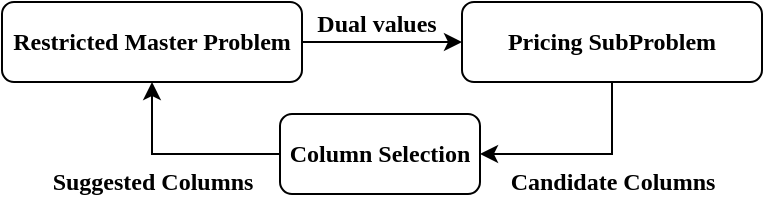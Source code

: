 <mxfile version="22.1.18" type="github">
  <diagram name="第 1 页" id="YL-aG4M0ehiW5rSRhNCh">
    <mxGraphModel dx="525" dy="374" grid="0" gridSize="10" guides="1" tooltips="1" connect="1" arrows="1" fold="1" page="1" pageScale="1" pageWidth="827" pageHeight="1169" math="0" shadow="0">
      <root>
        <mxCell id="0" />
        <mxCell id="1" parent="0" />
        <mxCell id="erFt1fEWkWBDbDt2s_2j-3" style="edgeStyle=orthogonalEdgeStyle;rounded=0;orthogonalLoop=1;jettySize=auto;html=1;exitX=1;exitY=0.5;exitDx=0;exitDy=0;entryX=0;entryY=0.5;entryDx=0;entryDy=0;fontFamily=Times New Roman;fontStyle=1" edge="1" parent="1" source="erFt1fEWkWBDbDt2s_2j-1" target="erFt1fEWkWBDbDt2s_2j-2">
          <mxGeometry relative="1" as="geometry" />
        </mxCell>
        <mxCell id="erFt1fEWkWBDbDt2s_2j-4" value="Dual values" style="edgeLabel;html=1;align=center;verticalAlign=middle;resizable=0;points=[];fontFamily=Times New Roman;fontSize=12;fontStyle=1" vertex="1" connectable="0" parent="erFt1fEWkWBDbDt2s_2j-3">
          <mxGeometry x="-0.093" y="1" relative="1" as="geometry">
            <mxPoint y="-8" as="offset" />
          </mxGeometry>
        </mxCell>
        <mxCell id="erFt1fEWkWBDbDt2s_2j-1" value="Restricted Master Problem" style="rounded=1;whiteSpace=wrap;html=1;fontFamily=Times New Roman;fontStyle=1" vertex="1" parent="1">
          <mxGeometry x="160" y="210" width="150" height="40" as="geometry" />
        </mxCell>
        <mxCell id="erFt1fEWkWBDbDt2s_2j-6" style="edgeStyle=orthogonalEdgeStyle;rounded=0;orthogonalLoop=1;jettySize=auto;html=1;exitX=0.5;exitY=1;exitDx=0;exitDy=0;entryX=1;entryY=0.5;entryDx=0;entryDy=0;fontFamily=Times New Roman;fontStyle=1" edge="1" parent="1" source="erFt1fEWkWBDbDt2s_2j-2" target="erFt1fEWkWBDbDt2s_2j-5">
          <mxGeometry relative="1" as="geometry" />
        </mxCell>
        <mxCell id="erFt1fEWkWBDbDt2s_2j-8" value="Candidate Columns" style="edgeLabel;html=1;align=center;verticalAlign=middle;resizable=0;points=[];fontFamily=Times New Roman;fontSize=12;fontStyle=1" vertex="1" connectable="0" parent="erFt1fEWkWBDbDt2s_2j-6">
          <mxGeometry x="0.1" y="-2" relative="1" as="geometry">
            <mxPoint x="20" y="16" as="offset" />
          </mxGeometry>
        </mxCell>
        <mxCell id="erFt1fEWkWBDbDt2s_2j-2" value="Pricing SubProblem" style="rounded=1;whiteSpace=wrap;html=1;fontFamily=Times New Roman;fontStyle=1" vertex="1" parent="1">
          <mxGeometry x="390" y="210" width="150" height="40" as="geometry" />
        </mxCell>
        <mxCell id="erFt1fEWkWBDbDt2s_2j-7" style="edgeStyle=orthogonalEdgeStyle;rounded=0;orthogonalLoop=1;jettySize=auto;html=1;exitX=0;exitY=0.5;exitDx=0;exitDy=0;entryX=0.5;entryY=1;entryDx=0;entryDy=0;fontFamily=Times New Roman;fontStyle=1" edge="1" parent="1" source="erFt1fEWkWBDbDt2s_2j-5" target="erFt1fEWkWBDbDt2s_2j-1">
          <mxGeometry relative="1" as="geometry" />
        </mxCell>
        <mxCell id="erFt1fEWkWBDbDt2s_2j-5" value="Column Selection" style="rounded=1;whiteSpace=wrap;html=1;fontFamily=Times New Roman;fontStyle=1" vertex="1" parent="1">
          <mxGeometry x="299" y="266" width="100" height="40" as="geometry" />
        </mxCell>
        <mxCell id="erFt1fEWkWBDbDt2s_2j-9" value="Suggested Columns" style="edgeLabel;html=1;align=center;verticalAlign=middle;resizable=0;points=[];fontFamily=Times New Roman;fontSize=12;fontStyle=1" vertex="1" connectable="0" parent="1">
          <mxGeometry x="235.003" y="300" as="geometry" />
        </mxCell>
      </root>
    </mxGraphModel>
  </diagram>
</mxfile>
